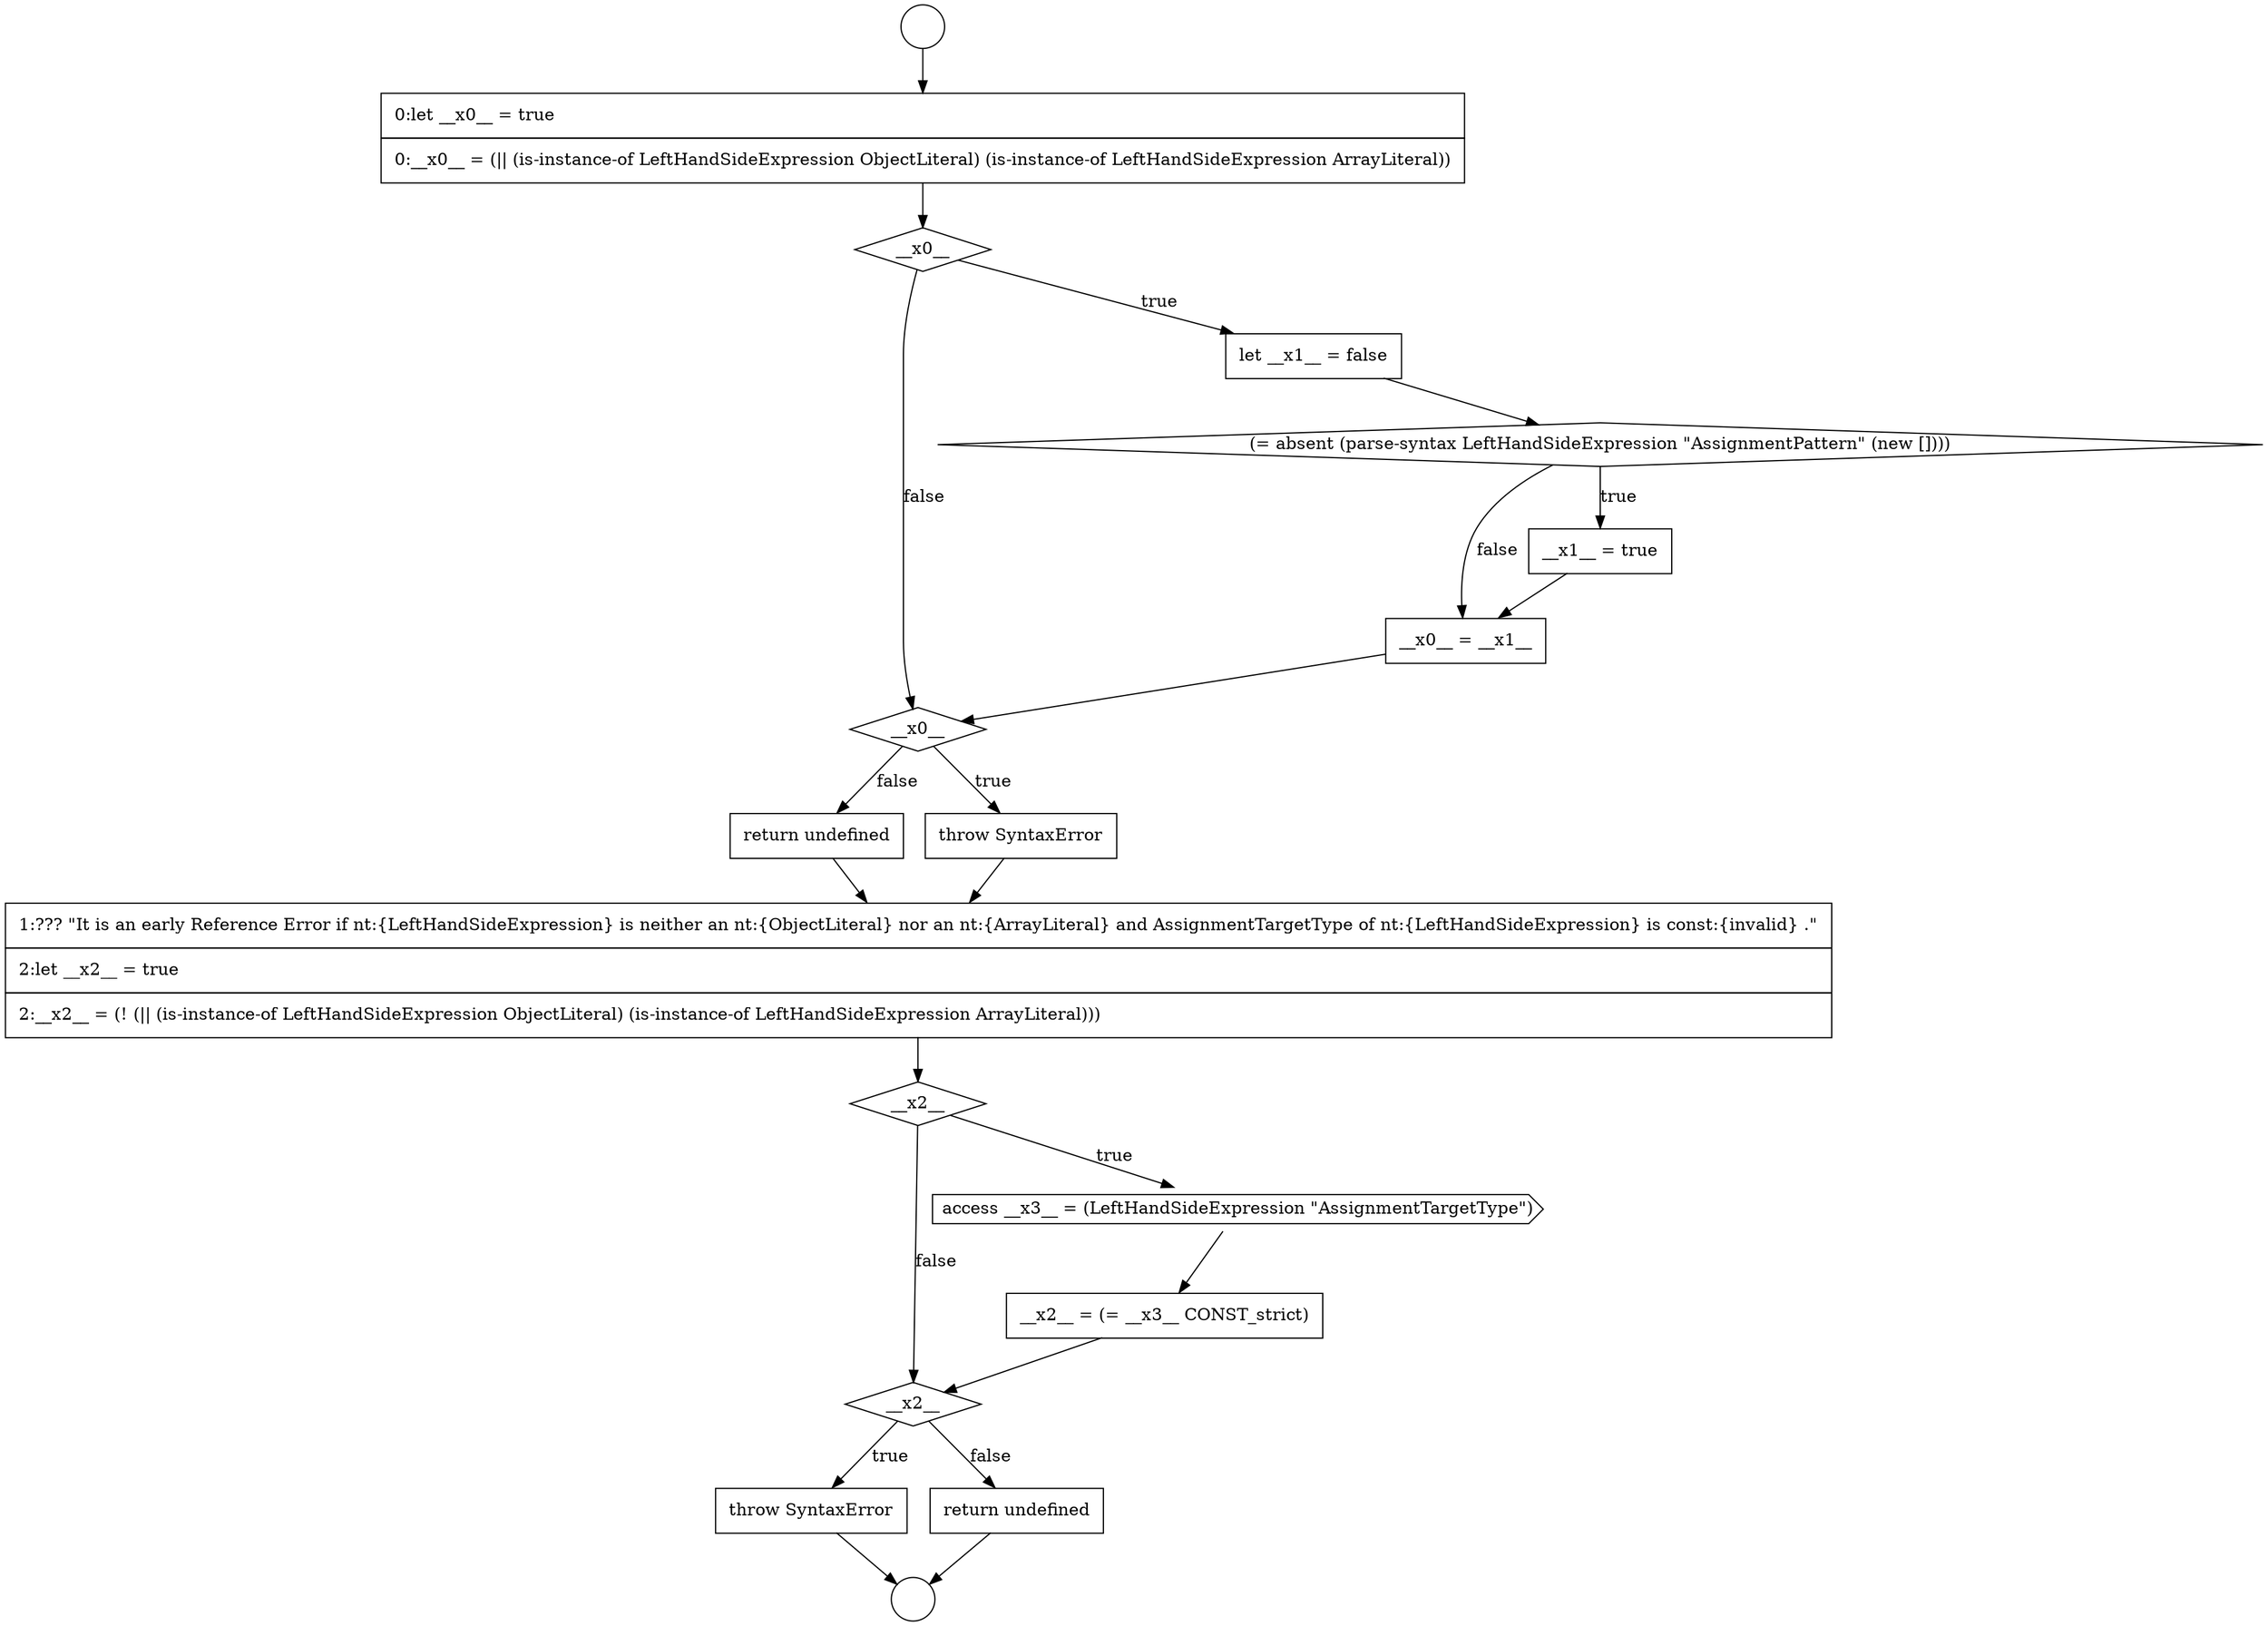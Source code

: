 digraph {
  node18272 [shape=diamond, label=<<font color="black">__x2__</font>> color="black" fillcolor="white" style=filled]
  node18265 [shape=diamond, label=<<font color="black">__x0__</font>> color="black" fillcolor="white" style=filled]
  node18269 [shape=diamond, label=<<font color="black">__x2__</font>> color="black" fillcolor="white" style=filled]
  node18264 [shape=none, margin=0, label=<<font color="black">
    <table border="0" cellborder="1" cellspacing="0" cellpadding="10">
      <tr><td align="left">__x0__ = __x1__</td></tr>
    </table>
  </font>> color="black" fillcolor="white" style=filled]
  node18273 [shape=none, margin=0, label=<<font color="black">
    <table border="0" cellborder="1" cellspacing="0" cellpadding="10">
      <tr><td align="left">throw SyntaxError</td></tr>
    </table>
  </font>> color="black" fillcolor="white" style=filled]
  node18260 [shape=diamond, label=<<font color="black">__x0__</font>> color="black" fillcolor="white" style=filled]
  node18261 [shape=none, margin=0, label=<<font color="black">
    <table border="0" cellborder="1" cellspacing="0" cellpadding="10">
      <tr><td align="left">let __x1__ = false</td></tr>
    </table>
  </font>> color="black" fillcolor="white" style=filled]
  node18268 [shape=none, margin=0, label=<<font color="black">
    <table border="0" cellborder="1" cellspacing="0" cellpadding="10">
      <tr><td align="left">1:??? &quot;It is an early Reference Error if nt:{LeftHandSideExpression} is neither an nt:{ObjectLiteral} nor an nt:{ArrayLiteral} and AssignmentTargetType of nt:{LeftHandSideExpression} is const:{invalid} .&quot;</td></tr>
      <tr><td align="left">2:let __x2__ = true</td></tr>
      <tr><td align="left">2:__x2__ = (! (|| (is-instance-of LeftHandSideExpression ObjectLiteral) (is-instance-of LeftHandSideExpression ArrayLiteral)))</td></tr>
    </table>
  </font>> color="black" fillcolor="white" style=filled]
  node18274 [shape=none, margin=0, label=<<font color="black">
    <table border="0" cellborder="1" cellspacing="0" cellpadding="10">
      <tr><td align="left">return undefined</td></tr>
    </table>
  </font>> color="black" fillcolor="white" style=filled]
  node18257 [shape=circle label=" " color="black" fillcolor="white" style=filled]
  node18262 [shape=diamond, label=<<font color="black">(= absent (parse-syntax LeftHandSideExpression &quot;AssignmentPattern&quot; (new [])))</font>> color="black" fillcolor="white" style=filled]
  node18267 [shape=none, margin=0, label=<<font color="black">
    <table border="0" cellborder="1" cellspacing="0" cellpadding="10">
      <tr><td align="left">return undefined</td></tr>
    </table>
  </font>> color="black" fillcolor="white" style=filled]
  node18270 [shape=cds, label=<<font color="black">access __x3__ = (LeftHandSideExpression &quot;AssignmentTargetType&quot;)</font>> color="black" fillcolor="white" style=filled]
  node18258 [shape=circle label=" " color="black" fillcolor="white" style=filled]
  node18271 [shape=none, margin=0, label=<<font color="black">
    <table border="0" cellborder="1" cellspacing="0" cellpadding="10">
      <tr><td align="left">__x2__ = (= __x3__ CONST_strict)</td></tr>
    </table>
  </font>> color="black" fillcolor="white" style=filled]
  node18266 [shape=none, margin=0, label=<<font color="black">
    <table border="0" cellborder="1" cellspacing="0" cellpadding="10">
      <tr><td align="left">throw SyntaxError</td></tr>
    </table>
  </font>> color="black" fillcolor="white" style=filled]
  node18263 [shape=none, margin=0, label=<<font color="black">
    <table border="0" cellborder="1" cellspacing="0" cellpadding="10">
      <tr><td align="left">__x1__ = true</td></tr>
    </table>
  </font>> color="black" fillcolor="white" style=filled]
  node18259 [shape=none, margin=0, label=<<font color="black">
    <table border="0" cellborder="1" cellspacing="0" cellpadding="10">
      <tr><td align="left">0:let __x0__ = true</td></tr>
      <tr><td align="left">0:__x0__ = (|| (is-instance-of LeftHandSideExpression ObjectLiteral) (is-instance-of LeftHandSideExpression ArrayLiteral))</td></tr>
    </table>
  </font>> color="black" fillcolor="white" style=filled]
  node18272 -> node18273 [label=<<font color="black">true</font>> color="black"]
  node18272 -> node18274 [label=<<font color="black">false</font>> color="black"]
  node18257 -> node18259 [ color="black"]
  node18263 -> node18264 [ color="black"]
  node18264 -> node18265 [ color="black"]
  node18262 -> node18263 [label=<<font color="black">true</font>> color="black"]
  node18262 -> node18264 [label=<<font color="black">false</font>> color="black"]
  node18265 -> node18266 [label=<<font color="black">true</font>> color="black"]
  node18265 -> node18267 [label=<<font color="black">false</font>> color="black"]
  node18273 -> node18258 [ color="black"]
  node18261 -> node18262 [ color="black"]
  node18274 -> node18258 [ color="black"]
  node18271 -> node18272 [ color="black"]
  node18259 -> node18260 [ color="black"]
  node18268 -> node18269 [ color="black"]
  node18266 -> node18268 [ color="black"]
  node18260 -> node18261 [label=<<font color="black">true</font>> color="black"]
  node18260 -> node18265 [label=<<font color="black">false</font>> color="black"]
  node18267 -> node18268 [ color="black"]
  node18269 -> node18270 [label=<<font color="black">true</font>> color="black"]
  node18269 -> node18272 [label=<<font color="black">false</font>> color="black"]
  node18270 -> node18271 [ color="black"]
}
